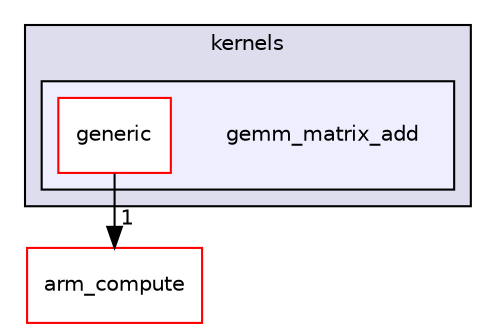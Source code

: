 digraph "src/cpu/kernels/gemm_matrix_add" {
  compound=true
  node [ fontsize="10", fontname="Helvetica"];
  edge [ labelfontsize="10", labelfontname="Helvetica"];
  subgraph clusterdir_1de7bcbbdec2bf3559cb3c688662d4f5 {
    graph [ bgcolor="#ddddee", pencolor="black", label="kernels" fontname="Helvetica", fontsize="10", URL="dir_1de7bcbbdec2bf3559cb3c688662d4f5.xhtml"]
  subgraph clusterdir_8e28b623754ea15ae1b6cf50cfb3dabb {
    graph [ bgcolor="#eeeeff", pencolor="black", label="" URL="dir_8e28b623754ea15ae1b6cf50cfb3dabb.xhtml"];
    dir_8e28b623754ea15ae1b6cf50cfb3dabb [shape=plaintext label="gemm_matrix_add"];
  dir_c6f81487435dfeea10c02b080294bd5d [shape=box label="generic" fillcolor="white" style="filled" color="red" URL="dir_c6f81487435dfeea10c02b080294bd5d.xhtml"];
  }
  }
  dir_214608ef36d61442cb2b0c1c4e9a7def [shape=box label="arm_compute" fillcolor="white" style="filled" color="red" URL="dir_214608ef36d61442cb2b0c1c4e9a7def.xhtml"];
  dir_c6f81487435dfeea10c02b080294bd5d->dir_214608ef36d61442cb2b0c1c4e9a7def [headlabel="1", labeldistance=1.5 headhref="dir_000449_000000.xhtml"];
}
